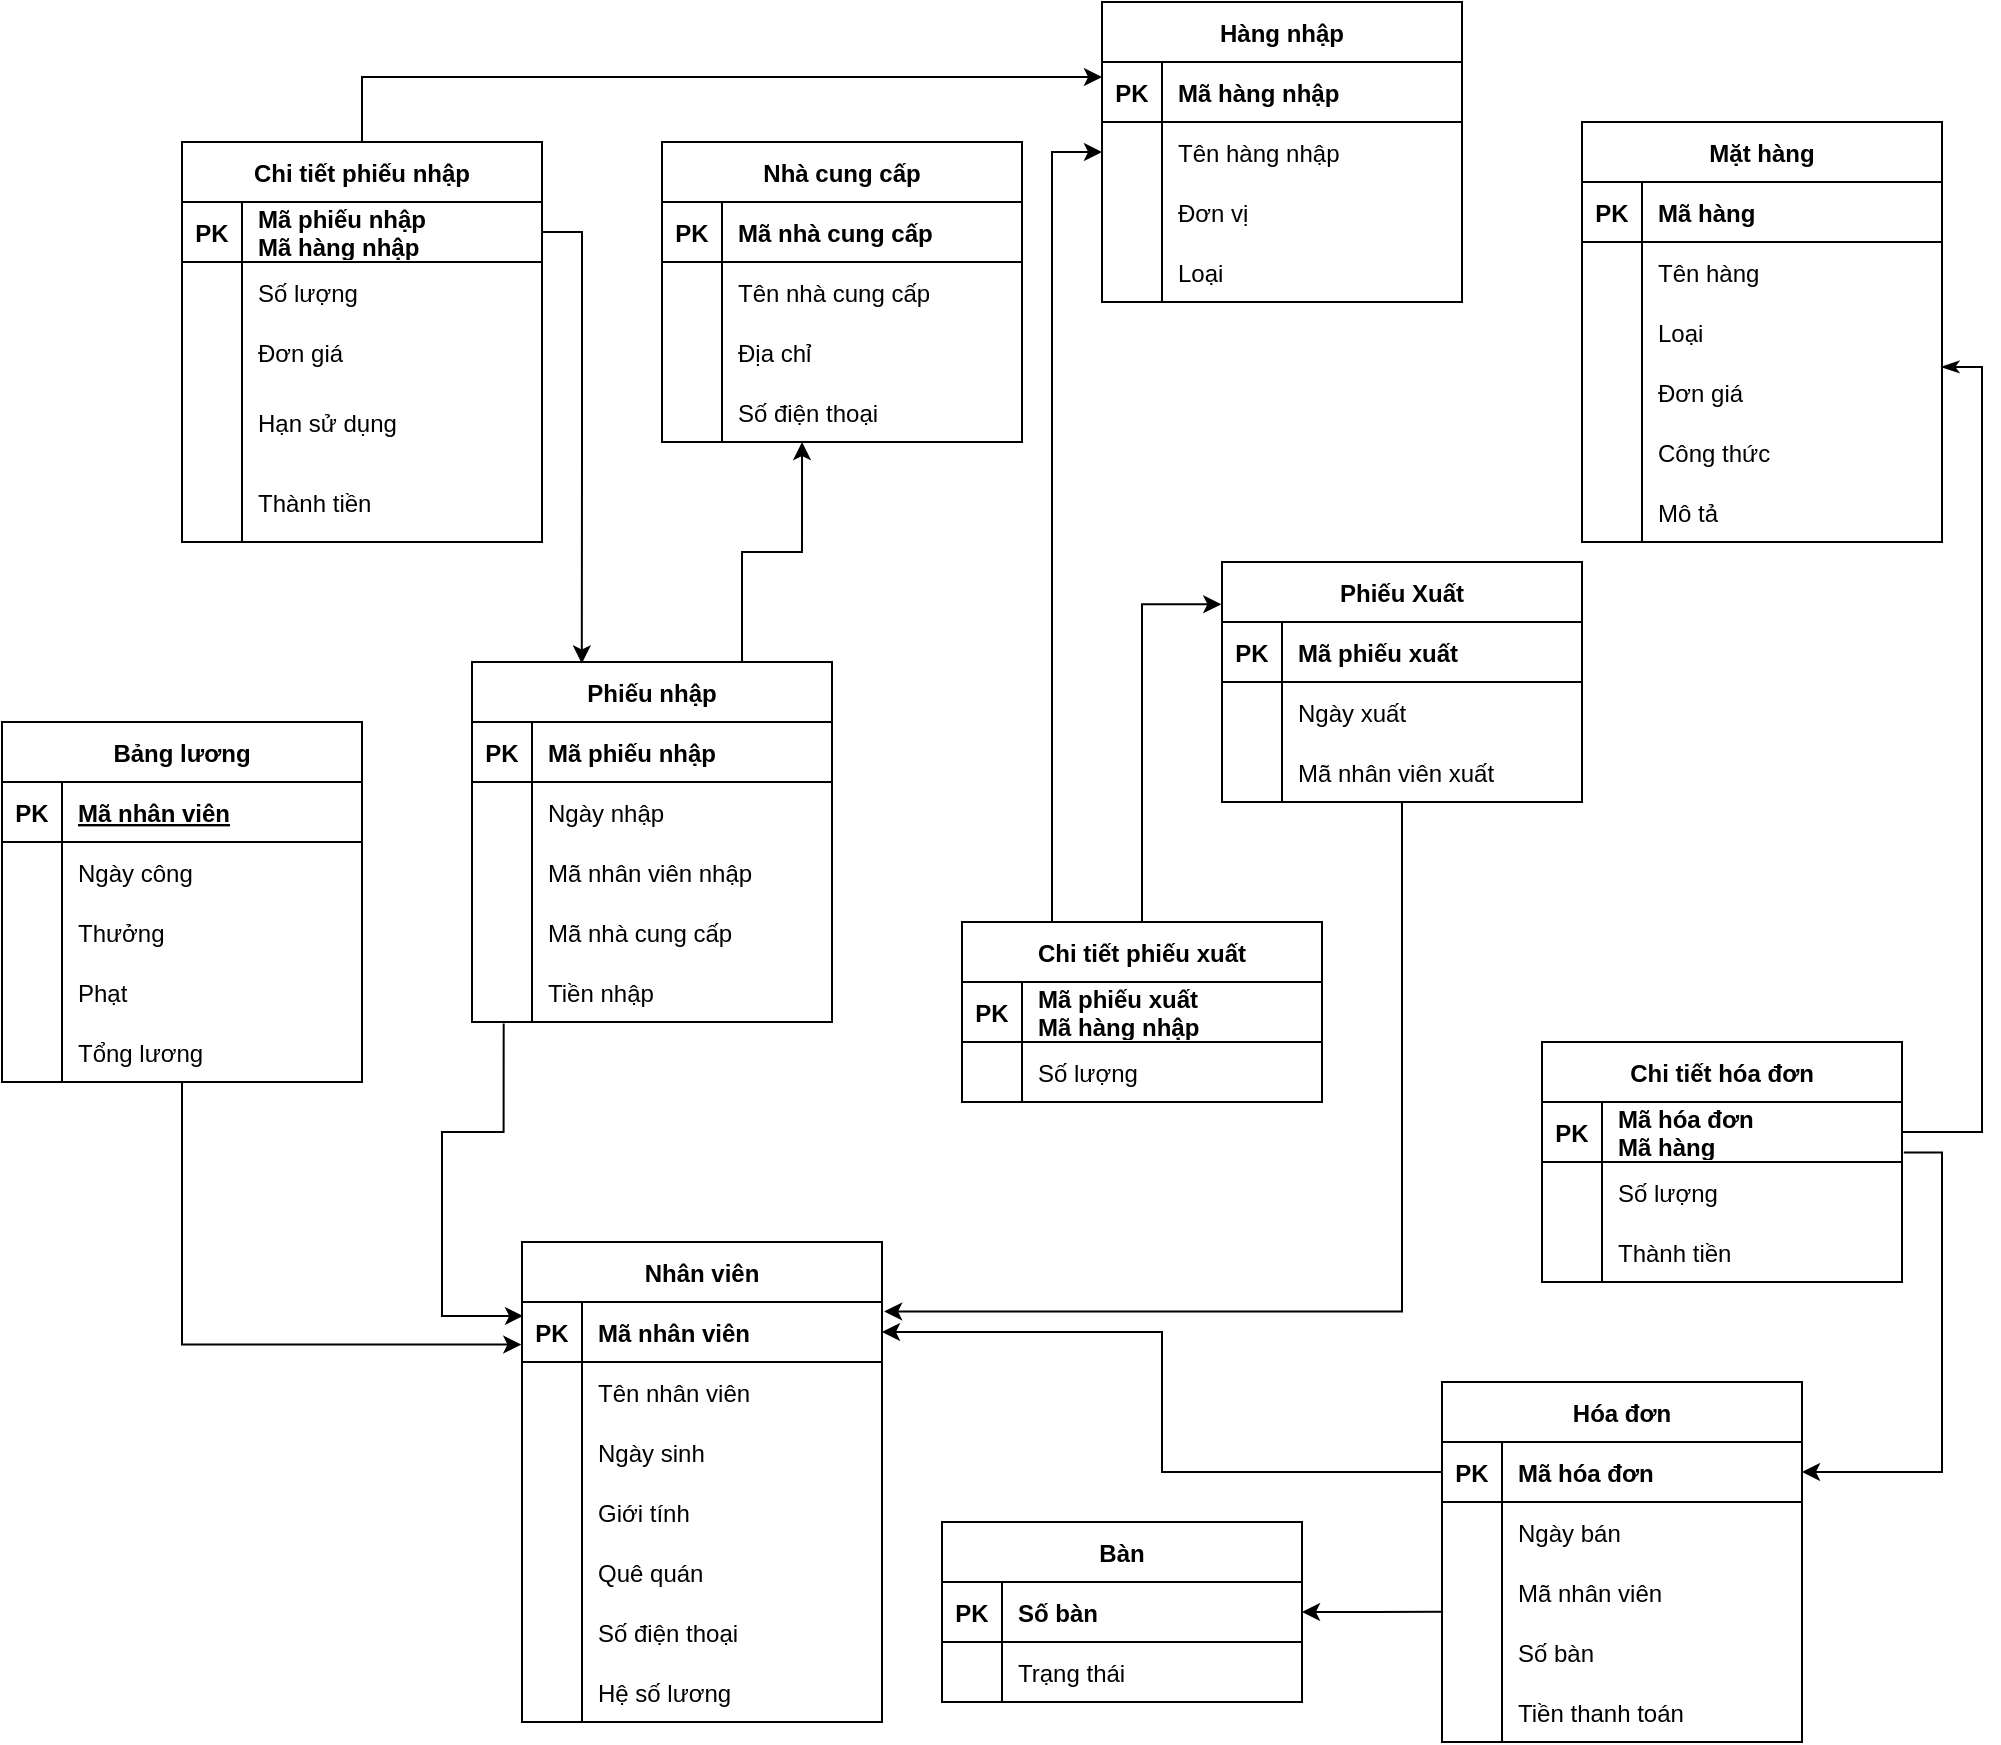 <mxfile version="20.6.2" type="github">
  <diagram id="2eCvFch9NKhG2YCWz9ZX" name="Page-1">
    <mxGraphModel dx="997" dy="619" grid="1" gridSize="10" guides="1" tooltips="1" connect="1" arrows="1" fold="1" page="1" pageScale="1" pageWidth="850" pageHeight="1100" math="0" shadow="0">
      <root>
        <mxCell id="0" />
        <mxCell id="1" parent="0" />
        <mxCell id="T3GFxaCLeOo955-uqfpc-1" style="edgeStyle=orthogonalEdgeStyle;rounded=0;orthogonalLoop=1;jettySize=auto;html=1;exitX=0.5;exitY=0;exitDx=0;exitDy=0;entryX=0;entryY=0.25;entryDx=0;entryDy=0;startArrow=none;startFill=0;endArrow=classic;endFill=1;" parent="1" source="T3GFxaCLeOo955-uqfpc-2" target="T3GFxaCLeOo955-uqfpc-31" edge="1">
          <mxGeometry relative="1" as="geometry" />
        </mxCell>
        <mxCell id="T3GFxaCLeOo955-uqfpc-2" value="Chi tiết phiếu nhập" style="shape=table;startSize=30;container=1;collapsible=1;childLayout=tableLayout;fixedRows=1;rowLines=0;fontStyle=1;align=center;resizeLast=1;" parent="1" vertex="1">
          <mxGeometry x="190" y="240" width="180" height="200" as="geometry">
            <mxRectangle x="190" y="240" width="150" height="30" as="alternateBounds" />
          </mxGeometry>
        </mxCell>
        <mxCell id="T3GFxaCLeOo955-uqfpc-3" value="" style="shape=tableRow;horizontal=0;startSize=0;swimlaneHead=0;swimlaneBody=0;fillColor=none;collapsible=0;dropTarget=0;points=[[0,0.5],[1,0.5]];portConstraint=eastwest;top=0;left=0;right=0;bottom=1;" parent="T3GFxaCLeOo955-uqfpc-2" vertex="1">
          <mxGeometry y="30" width="180" height="30" as="geometry" />
        </mxCell>
        <mxCell id="T3GFxaCLeOo955-uqfpc-4" value="PK" style="shape=partialRectangle;connectable=0;fillColor=none;top=0;left=0;bottom=0;right=0;fontStyle=1;overflow=hidden;" parent="T3GFxaCLeOo955-uqfpc-3" vertex="1">
          <mxGeometry width="30" height="30" as="geometry">
            <mxRectangle width="30" height="30" as="alternateBounds" />
          </mxGeometry>
        </mxCell>
        <mxCell id="T3GFxaCLeOo955-uqfpc-5" value="Mã phiếu nhập&#xa;Mã hàng nhập" style="shape=partialRectangle;connectable=0;fillColor=none;top=0;left=0;bottom=0;right=0;align=left;spacingLeft=6;fontStyle=1;overflow=hidden;" parent="T3GFxaCLeOo955-uqfpc-3" vertex="1">
          <mxGeometry x="30" width="150" height="30" as="geometry">
            <mxRectangle width="150" height="30" as="alternateBounds" />
          </mxGeometry>
        </mxCell>
        <mxCell id="T3GFxaCLeOo955-uqfpc-6" value="" style="shape=tableRow;horizontal=0;startSize=0;swimlaneHead=0;swimlaneBody=0;fillColor=none;collapsible=0;dropTarget=0;points=[[0,0.5],[1,0.5]];portConstraint=eastwest;top=0;left=0;right=0;bottom=0;" parent="T3GFxaCLeOo955-uqfpc-2" vertex="1">
          <mxGeometry y="60" width="180" height="30" as="geometry" />
        </mxCell>
        <mxCell id="T3GFxaCLeOo955-uqfpc-7" value="" style="shape=partialRectangle;connectable=0;fillColor=none;top=0;left=0;bottom=0;right=0;editable=1;overflow=hidden;" parent="T3GFxaCLeOo955-uqfpc-6" vertex="1">
          <mxGeometry width="30" height="30" as="geometry">
            <mxRectangle width="30" height="30" as="alternateBounds" />
          </mxGeometry>
        </mxCell>
        <mxCell id="T3GFxaCLeOo955-uqfpc-8" value="Số lượng" style="shape=partialRectangle;connectable=0;fillColor=none;top=0;left=0;bottom=0;right=0;align=left;spacingLeft=6;overflow=hidden;" parent="T3GFxaCLeOo955-uqfpc-6" vertex="1">
          <mxGeometry x="30" width="150" height="30" as="geometry">
            <mxRectangle width="150" height="30" as="alternateBounds" />
          </mxGeometry>
        </mxCell>
        <mxCell id="T3GFxaCLeOo955-uqfpc-9" value="" style="shape=tableRow;horizontal=0;startSize=0;swimlaneHead=0;swimlaneBody=0;fillColor=none;collapsible=0;dropTarget=0;points=[[0,0.5],[1,0.5]];portConstraint=eastwest;top=0;left=0;right=0;bottom=0;" parent="T3GFxaCLeOo955-uqfpc-2" vertex="1">
          <mxGeometry y="90" width="180" height="30" as="geometry" />
        </mxCell>
        <mxCell id="T3GFxaCLeOo955-uqfpc-10" value="" style="shape=partialRectangle;connectable=0;fillColor=none;top=0;left=0;bottom=0;right=0;editable=1;overflow=hidden;" parent="T3GFxaCLeOo955-uqfpc-9" vertex="1">
          <mxGeometry width="30" height="30" as="geometry">
            <mxRectangle width="30" height="30" as="alternateBounds" />
          </mxGeometry>
        </mxCell>
        <mxCell id="T3GFxaCLeOo955-uqfpc-11" value="Đơn giá" style="shape=partialRectangle;connectable=0;fillColor=none;top=0;left=0;bottom=0;right=0;align=left;spacingLeft=6;overflow=hidden;" parent="T3GFxaCLeOo955-uqfpc-9" vertex="1">
          <mxGeometry x="30" width="150" height="30" as="geometry">
            <mxRectangle width="150" height="30" as="alternateBounds" />
          </mxGeometry>
        </mxCell>
        <mxCell id="T3GFxaCLeOo955-uqfpc-12" value="" style="shape=tableRow;horizontal=0;startSize=0;swimlaneHead=0;swimlaneBody=0;fillColor=none;collapsible=0;dropTarget=0;points=[[0,0.5],[1,0.5]];portConstraint=eastwest;top=0;left=0;right=0;bottom=0;" parent="T3GFxaCLeOo955-uqfpc-2" vertex="1">
          <mxGeometry y="120" width="180" height="40" as="geometry" />
        </mxCell>
        <mxCell id="T3GFxaCLeOo955-uqfpc-13" value="" style="shape=partialRectangle;connectable=0;fillColor=none;top=0;left=0;bottom=0;right=0;editable=1;overflow=hidden;" parent="T3GFxaCLeOo955-uqfpc-12" vertex="1">
          <mxGeometry width="30" height="40" as="geometry">
            <mxRectangle width="30" height="40" as="alternateBounds" />
          </mxGeometry>
        </mxCell>
        <mxCell id="T3GFxaCLeOo955-uqfpc-14" value="Hạn sử dụng" style="shape=partialRectangle;connectable=0;fillColor=none;top=0;left=0;bottom=0;right=0;align=left;spacingLeft=6;overflow=hidden;" parent="T3GFxaCLeOo955-uqfpc-12" vertex="1">
          <mxGeometry x="30" width="150" height="40" as="geometry">
            <mxRectangle width="150" height="40" as="alternateBounds" />
          </mxGeometry>
        </mxCell>
        <mxCell id="T3GFxaCLeOo955-uqfpc-15" style="shape=tableRow;horizontal=0;startSize=0;swimlaneHead=0;swimlaneBody=0;fillColor=none;collapsible=0;dropTarget=0;points=[[0,0.5],[1,0.5]];portConstraint=eastwest;top=0;left=0;right=0;bottom=0;" parent="T3GFxaCLeOo955-uqfpc-2" vertex="1">
          <mxGeometry y="160" width="180" height="40" as="geometry" />
        </mxCell>
        <mxCell id="T3GFxaCLeOo955-uqfpc-16" style="shape=partialRectangle;connectable=0;fillColor=none;top=0;left=0;bottom=0;right=0;editable=1;overflow=hidden;" parent="T3GFxaCLeOo955-uqfpc-15" vertex="1">
          <mxGeometry width="30" height="40" as="geometry">
            <mxRectangle width="30" height="40" as="alternateBounds" />
          </mxGeometry>
        </mxCell>
        <mxCell id="T3GFxaCLeOo955-uqfpc-17" value="Thành tiền" style="shape=partialRectangle;connectable=0;fillColor=none;top=0;left=0;bottom=0;right=0;align=left;spacingLeft=6;overflow=hidden;" parent="T3GFxaCLeOo955-uqfpc-15" vertex="1">
          <mxGeometry x="30" width="150" height="40" as="geometry">
            <mxRectangle width="150" height="40" as="alternateBounds" />
          </mxGeometry>
        </mxCell>
        <mxCell id="T3GFxaCLeOo955-uqfpc-18" value="Nhà cung cấp" style="shape=table;startSize=30;container=1;collapsible=1;childLayout=tableLayout;fixedRows=1;rowLines=0;fontStyle=1;align=center;resizeLast=1;" parent="1" vertex="1">
          <mxGeometry x="430" y="240" width="180" height="150" as="geometry" />
        </mxCell>
        <mxCell id="T3GFxaCLeOo955-uqfpc-19" value="" style="shape=tableRow;horizontal=0;startSize=0;swimlaneHead=0;swimlaneBody=0;fillColor=none;collapsible=0;dropTarget=0;points=[[0,0.5],[1,0.5]];portConstraint=eastwest;top=0;left=0;right=0;bottom=1;" parent="T3GFxaCLeOo955-uqfpc-18" vertex="1">
          <mxGeometry y="30" width="180" height="30" as="geometry" />
        </mxCell>
        <mxCell id="T3GFxaCLeOo955-uqfpc-20" value="PK" style="shape=partialRectangle;connectable=0;fillColor=none;top=0;left=0;bottom=0;right=0;fontStyle=1;overflow=hidden;" parent="T3GFxaCLeOo955-uqfpc-19" vertex="1">
          <mxGeometry width="30" height="30" as="geometry">
            <mxRectangle width="30" height="30" as="alternateBounds" />
          </mxGeometry>
        </mxCell>
        <mxCell id="T3GFxaCLeOo955-uqfpc-21" value="Mã nhà cung cấp" style="shape=partialRectangle;connectable=0;fillColor=none;top=0;left=0;bottom=0;right=0;align=left;spacingLeft=6;fontStyle=1;overflow=hidden;" parent="T3GFxaCLeOo955-uqfpc-19" vertex="1">
          <mxGeometry x="30" width="150" height="30" as="geometry">
            <mxRectangle width="150" height="30" as="alternateBounds" />
          </mxGeometry>
        </mxCell>
        <mxCell id="T3GFxaCLeOo955-uqfpc-22" value="" style="shape=tableRow;horizontal=0;startSize=0;swimlaneHead=0;swimlaneBody=0;fillColor=none;collapsible=0;dropTarget=0;points=[[0,0.5],[1,0.5]];portConstraint=eastwest;top=0;left=0;right=0;bottom=0;" parent="T3GFxaCLeOo955-uqfpc-18" vertex="1">
          <mxGeometry y="60" width="180" height="30" as="geometry" />
        </mxCell>
        <mxCell id="T3GFxaCLeOo955-uqfpc-23" value="" style="shape=partialRectangle;connectable=0;fillColor=none;top=0;left=0;bottom=0;right=0;editable=1;overflow=hidden;" parent="T3GFxaCLeOo955-uqfpc-22" vertex="1">
          <mxGeometry width="30" height="30" as="geometry">
            <mxRectangle width="30" height="30" as="alternateBounds" />
          </mxGeometry>
        </mxCell>
        <mxCell id="T3GFxaCLeOo955-uqfpc-24" value="Tên nhà cung cấp" style="shape=partialRectangle;connectable=0;fillColor=none;top=0;left=0;bottom=0;right=0;align=left;spacingLeft=6;overflow=hidden;" parent="T3GFxaCLeOo955-uqfpc-22" vertex="1">
          <mxGeometry x="30" width="150" height="30" as="geometry">
            <mxRectangle width="150" height="30" as="alternateBounds" />
          </mxGeometry>
        </mxCell>
        <mxCell id="T3GFxaCLeOo955-uqfpc-25" value="" style="shape=tableRow;horizontal=0;startSize=0;swimlaneHead=0;swimlaneBody=0;fillColor=none;collapsible=0;dropTarget=0;points=[[0,0.5],[1,0.5]];portConstraint=eastwest;top=0;left=0;right=0;bottom=0;" parent="T3GFxaCLeOo955-uqfpc-18" vertex="1">
          <mxGeometry y="90" width="180" height="30" as="geometry" />
        </mxCell>
        <mxCell id="T3GFxaCLeOo955-uqfpc-26" value="" style="shape=partialRectangle;connectable=0;fillColor=none;top=0;left=0;bottom=0;right=0;editable=1;overflow=hidden;" parent="T3GFxaCLeOo955-uqfpc-25" vertex="1">
          <mxGeometry width="30" height="30" as="geometry">
            <mxRectangle width="30" height="30" as="alternateBounds" />
          </mxGeometry>
        </mxCell>
        <mxCell id="T3GFxaCLeOo955-uqfpc-27" value="Địa chỉ" style="shape=partialRectangle;connectable=0;fillColor=none;top=0;left=0;bottom=0;right=0;align=left;spacingLeft=6;overflow=hidden;" parent="T3GFxaCLeOo955-uqfpc-25" vertex="1">
          <mxGeometry x="30" width="150" height="30" as="geometry">
            <mxRectangle width="150" height="30" as="alternateBounds" />
          </mxGeometry>
        </mxCell>
        <mxCell id="T3GFxaCLeOo955-uqfpc-28" value="" style="shape=tableRow;horizontal=0;startSize=0;swimlaneHead=0;swimlaneBody=0;fillColor=none;collapsible=0;dropTarget=0;points=[[0,0.5],[1,0.5]];portConstraint=eastwest;top=0;left=0;right=0;bottom=0;" parent="T3GFxaCLeOo955-uqfpc-18" vertex="1">
          <mxGeometry y="120" width="180" height="30" as="geometry" />
        </mxCell>
        <mxCell id="T3GFxaCLeOo955-uqfpc-29" value="" style="shape=partialRectangle;connectable=0;fillColor=none;top=0;left=0;bottom=0;right=0;editable=1;overflow=hidden;" parent="T3GFxaCLeOo955-uqfpc-28" vertex="1">
          <mxGeometry width="30" height="30" as="geometry">
            <mxRectangle width="30" height="30" as="alternateBounds" />
          </mxGeometry>
        </mxCell>
        <mxCell id="T3GFxaCLeOo955-uqfpc-30" value="Số điện thoại" style="shape=partialRectangle;connectable=0;fillColor=none;top=0;left=0;bottom=0;right=0;align=left;spacingLeft=6;overflow=hidden;" parent="T3GFxaCLeOo955-uqfpc-28" vertex="1">
          <mxGeometry x="30" width="150" height="30" as="geometry">
            <mxRectangle width="150" height="30" as="alternateBounds" />
          </mxGeometry>
        </mxCell>
        <mxCell id="T3GFxaCLeOo955-uqfpc-31" value="Hàng nhập" style="shape=table;startSize=30;container=1;collapsible=1;childLayout=tableLayout;fixedRows=1;rowLines=0;fontStyle=1;align=center;resizeLast=1;" parent="1" vertex="1">
          <mxGeometry x="650" y="170" width="180" height="150" as="geometry" />
        </mxCell>
        <mxCell id="T3GFxaCLeOo955-uqfpc-32" value="" style="shape=tableRow;horizontal=0;startSize=0;swimlaneHead=0;swimlaneBody=0;fillColor=none;collapsible=0;dropTarget=0;points=[[0,0.5],[1,0.5]];portConstraint=eastwest;top=0;left=0;right=0;bottom=1;" parent="T3GFxaCLeOo955-uqfpc-31" vertex="1">
          <mxGeometry y="30" width="180" height="30" as="geometry" />
        </mxCell>
        <mxCell id="T3GFxaCLeOo955-uqfpc-33" value="PK" style="shape=partialRectangle;connectable=0;fillColor=none;top=0;left=0;bottom=0;right=0;fontStyle=1;overflow=hidden;" parent="T3GFxaCLeOo955-uqfpc-32" vertex="1">
          <mxGeometry width="30" height="30" as="geometry">
            <mxRectangle width="30" height="30" as="alternateBounds" />
          </mxGeometry>
        </mxCell>
        <mxCell id="T3GFxaCLeOo955-uqfpc-34" value="Mã hàng nhập" style="shape=partialRectangle;connectable=0;fillColor=none;top=0;left=0;bottom=0;right=0;align=left;spacingLeft=6;fontStyle=1;overflow=hidden;" parent="T3GFxaCLeOo955-uqfpc-32" vertex="1">
          <mxGeometry x="30" width="150" height="30" as="geometry">
            <mxRectangle width="150" height="30" as="alternateBounds" />
          </mxGeometry>
        </mxCell>
        <mxCell id="T3GFxaCLeOo955-uqfpc-35" value="" style="shape=tableRow;horizontal=0;startSize=0;swimlaneHead=0;swimlaneBody=0;fillColor=none;collapsible=0;dropTarget=0;points=[[0,0.5],[1,0.5]];portConstraint=eastwest;top=0;left=0;right=0;bottom=0;" parent="T3GFxaCLeOo955-uqfpc-31" vertex="1">
          <mxGeometry y="60" width="180" height="30" as="geometry" />
        </mxCell>
        <mxCell id="T3GFxaCLeOo955-uqfpc-36" value="" style="shape=partialRectangle;connectable=0;fillColor=none;top=0;left=0;bottom=0;right=0;editable=1;overflow=hidden;" parent="T3GFxaCLeOo955-uqfpc-35" vertex="1">
          <mxGeometry width="30" height="30" as="geometry">
            <mxRectangle width="30" height="30" as="alternateBounds" />
          </mxGeometry>
        </mxCell>
        <mxCell id="T3GFxaCLeOo955-uqfpc-37" value="Tên hàng nhập" style="shape=partialRectangle;connectable=0;fillColor=none;top=0;left=0;bottom=0;right=0;align=left;spacingLeft=6;overflow=hidden;" parent="T3GFxaCLeOo955-uqfpc-35" vertex="1">
          <mxGeometry x="30" width="150" height="30" as="geometry">
            <mxRectangle width="150" height="30" as="alternateBounds" />
          </mxGeometry>
        </mxCell>
        <mxCell id="T3GFxaCLeOo955-uqfpc-38" value="" style="shape=tableRow;horizontal=0;startSize=0;swimlaneHead=0;swimlaneBody=0;fillColor=none;collapsible=0;dropTarget=0;points=[[0,0.5],[1,0.5]];portConstraint=eastwest;top=0;left=0;right=0;bottom=0;" parent="T3GFxaCLeOo955-uqfpc-31" vertex="1">
          <mxGeometry y="90" width="180" height="30" as="geometry" />
        </mxCell>
        <mxCell id="T3GFxaCLeOo955-uqfpc-39" value="" style="shape=partialRectangle;connectable=0;fillColor=none;top=0;left=0;bottom=0;right=0;editable=1;overflow=hidden;" parent="T3GFxaCLeOo955-uqfpc-38" vertex="1">
          <mxGeometry width="30" height="30" as="geometry">
            <mxRectangle width="30" height="30" as="alternateBounds" />
          </mxGeometry>
        </mxCell>
        <mxCell id="T3GFxaCLeOo955-uqfpc-40" value="Đơn vị" style="shape=partialRectangle;connectable=0;fillColor=none;top=0;left=0;bottom=0;right=0;align=left;spacingLeft=6;overflow=hidden;" parent="T3GFxaCLeOo955-uqfpc-38" vertex="1">
          <mxGeometry x="30" width="150" height="30" as="geometry">
            <mxRectangle width="150" height="30" as="alternateBounds" />
          </mxGeometry>
        </mxCell>
        <mxCell id="T3GFxaCLeOo955-uqfpc-41" value="" style="shape=tableRow;horizontal=0;startSize=0;swimlaneHead=0;swimlaneBody=0;fillColor=none;collapsible=0;dropTarget=0;points=[[0,0.5],[1,0.5]];portConstraint=eastwest;top=0;left=0;right=0;bottom=0;" parent="T3GFxaCLeOo955-uqfpc-31" vertex="1">
          <mxGeometry y="120" width="180" height="30" as="geometry" />
        </mxCell>
        <mxCell id="T3GFxaCLeOo955-uqfpc-42" value="" style="shape=partialRectangle;connectable=0;fillColor=none;top=0;left=0;bottom=0;right=0;editable=1;overflow=hidden;" parent="T3GFxaCLeOo955-uqfpc-41" vertex="1">
          <mxGeometry width="30" height="30" as="geometry">
            <mxRectangle width="30" height="30" as="alternateBounds" />
          </mxGeometry>
        </mxCell>
        <mxCell id="T3GFxaCLeOo955-uqfpc-43" value="Loại" style="shape=partialRectangle;connectable=0;fillColor=none;top=0;left=0;bottom=0;right=0;align=left;spacingLeft=6;overflow=hidden;" parent="T3GFxaCLeOo955-uqfpc-41" vertex="1">
          <mxGeometry x="30" width="150" height="30" as="geometry">
            <mxRectangle width="150" height="30" as="alternateBounds" />
          </mxGeometry>
        </mxCell>
        <mxCell id="T3GFxaCLeOo955-uqfpc-44" style="edgeStyle=orthogonalEdgeStyle;rounded=0;orthogonalLoop=1;jettySize=auto;html=1;entryX=-0.002;entryY=0.71;entryDx=0;entryDy=0;entryPerimeter=0;startArrow=none;startFill=0;endArrow=classic;endFill=1;" parent="1" source="T3GFxaCLeOo955-uqfpc-45" target="T3GFxaCLeOo955-uqfpc-119" edge="1">
          <mxGeometry relative="1" as="geometry" />
        </mxCell>
        <mxCell id="T3GFxaCLeOo955-uqfpc-45" value="Bảng lương" style="shape=table;startSize=30;container=1;collapsible=1;childLayout=tableLayout;fixedRows=1;rowLines=0;fontStyle=1;align=center;resizeLast=1;" parent="1" vertex="1">
          <mxGeometry x="100" y="530" width="180" height="180" as="geometry" />
        </mxCell>
        <mxCell id="T3GFxaCLeOo955-uqfpc-46" value="" style="shape=tableRow;horizontal=0;startSize=0;swimlaneHead=0;swimlaneBody=0;fillColor=none;collapsible=0;dropTarget=0;points=[[0,0.5],[1,0.5]];portConstraint=eastwest;top=0;left=0;right=0;bottom=1;" parent="T3GFxaCLeOo955-uqfpc-45" vertex="1">
          <mxGeometry y="30" width="180" height="30" as="geometry" />
        </mxCell>
        <mxCell id="T3GFxaCLeOo955-uqfpc-47" value="PK" style="shape=partialRectangle;connectable=0;fillColor=none;top=0;left=0;bottom=0;right=0;fontStyle=1;overflow=hidden;" parent="T3GFxaCLeOo955-uqfpc-46" vertex="1">
          <mxGeometry width="30" height="30" as="geometry">
            <mxRectangle width="30" height="30" as="alternateBounds" />
          </mxGeometry>
        </mxCell>
        <mxCell id="T3GFxaCLeOo955-uqfpc-48" value="Mã nhân viên" style="shape=partialRectangle;connectable=0;fillColor=none;top=0;left=0;bottom=0;right=0;align=left;spacingLeft=6;fontStyle=5;overflow=hidden;" parent="T3GFxaCLeOo955-uqfpc-46" vertex="1">
          <mxGeometry x="30" width="150" height="30" as="geometry">
            <mxRectangle width="150" height="30" as="alternateBounds" />
          </mxGeometry>
        </mxCell>
        <mxCell id="T3GFxaCLeOo955-uqfpc-49" value="" style="shape=tableRow;horizontal=0;startSize=0;swimlaneHead=0;swimlaneBody=0;fillColor=none;collapsible=0;dropTarget=0;points=[[0,0.5],[1,0.5]];portConstraint=eastwest;top=0;left=0;right=0;bottom=0;" parent="T3GFxaCLeOo955-uqfpc-45" vertex="1">
          <mxGeometry y="60" width="180" height="30" as="geometry" />
        </mxCell>
        <mxCell id="T3GFxaCLeOo955-uqfpc-50" value="" style="shape=partialRectangle;connectable=0;fillColor=none;top=0;left=0;bottom=0;right=0;editable=1;overflow=hidden;" parent="T3GFxaCLeOo955-uqfpc-49" vertex="1">
          <mxGeometry width="30" height="30" as="geometry">
            <mxRectangle width="30" height="30" as="alternateBounds" />
          </mxGeometry>
        </mxCell>
        <mxCell id="T3GFxaCLeOo955-uqfpc-51" value="Ngày công" style="shape=partialRectangle;connectable=0;fillColor=none;top=0;left=0;bottom=0;right=0;align=left;spacingLeft=6;overflow=hidden;" parent="T3GFxaCLeOo955-uqfpc-49" vertex="1">
          <mxGeometry x="30" width="150" height="30" as="geometry">
            <mxRectangle width="150" height="30" as="alternateBounds" />
          </mxGeometry>
        </mxCell>
        <mxCell id="T3GFxaCLeOo955-uqfpc-52" value="" style="shape=tableRow;horizontal=0;startSize=0;swimlaneHead=0;swimlaneBody=0;fillColor=none;collapsible=0;dropTarget=0;points=[[0,0.5],[1,0.5]];portConstraint=eastwest;top=0;left=0;right=0;bottom=0;" parent="T3GFxaCLeOo955-uqfpc-45" vertex="1">
          <mxGeometry y="90" width="180" height="30" as="geometry" />
        </mxCell>
        <mxCell id="T3GFxaCLeOo955-uqfpc-53" value="" style="shape=partialRectangle;connectable=0;fillColor=none;top=0;left=0;bottom=0;right=0;editable=1;overflow=hidden;" parent="T3GFxaCLeOo955-uqfpc-52" vertex="1">
          <mxGeometry width="30" height="30" as="geometry">
            <mxRectangle width="30" height="30" as="alternateBounds" />
          </mxGeometry>
        </mxCell>
        <mxCell id="T3GFxaCLeOo955-uqfpc-54" value="Thưởng" style="shape=partialRectangle;connectable=0;fillColor=none;top=0;left=0;bottom=0;right=0;align=left;spacingLeft=6;overflow=hidden;" parent="T3GFxaCLeOo955-uqfpc-52" vertex="1">
          <mxGeometry x="30" width="150" height="30" as="geometry">
            <mxRectangle width="150" height="30" as="alternateBounds" />
          </mxGeometry>
        </mxCell>
        <mxCell id="T3GFxaCLeOo955-uqfpc-55" value="" style="shape=tableRow;horizontal=0;startSize=0;swimlaneHead=0;swimlaneBody=0;fillColor=none;collapsible=0;dropTarget=0;points=[[0,0.5],[1,0.5]];portConstraint=eastwest;top=0;left=0;right=0;bottom=0;" parent="T3GFxaCLeOo955-uqfpc-45" vertex="1">
          <mxGeometry y="120" width="180" height="30" as="geometry" />
        </mxCell>
        <mxCell id="T3GFxaCLeOo955-uqfpc-56" value="" style="shape=partialRectangle;connectable=0;fillColor=none;top=0;left=0;bottom=0;right=0;editable=1;overflow=hidden;" parent="T3GFxaCLeOo955-uqfpc-55" vertex="1">
          <mxGeometry width="30" height="30" as="geometry">
            <mxRectangle width="30" height="30" as="alternateBounds" />
          </mxGeometry>
        </mxCell>
        <mxCell id="T3GFxaCLeOo955-uqfpc-57" value="Phạt" style="shape=partialRectangle;connectable=0;fillColor=none;top=0;left=0;bottom=0;right=0;align=left;spacingLeft=6;overflow=hidden;" parent="T3GFxaCLeOo955-uqfpc-55" vertex="1">
          <mxGeometry x="30" width="150" height="30" as="geometry">
            <mxRectangle width="150" height="30" as="alternateBounds" />
          </mxGeometry>
        </mxCell>
        <mxCell id="T3GFxaCLeOo955-uqfpc-58" style="shape=tableRow;horizontal=0;startSize=0;swimlaneHead=0;swimlaneBody=0;fillColor=none;collapsible=0;dropTarget=0;points=[[0,0.5],[1,0.5]];portConstraint=eastwest;top=0;left=0;right=0;bottom=0;" parent="T3GFxaCLeOo955-uqfpc-45" vertex="1">
          <mxGeometry y="150" width="180" height="30" as="geometry" />
        </mxCell>
        <mxCell id="T3GFxaCLeOo955-uqfpc-59" style="shape=partialRectangle;connectable=0;fillColor=none;top=0;left=0;bottom=0;right=0;editable=1;overflow=hidden;" parent="T3GFxaCLeOo955-uqfpc-58" vertex="1">
          <mxGeometry width="30" height="30" as="geometry">
            <mxRectangle width="30" height="30" as="alternateBounds" />
          </mxGeometry>
        </mxCell>
        <mxCell id="T3GFxaCLeOo955-uqfpc-60" value="Tổng lương" style="shape=partialRectangle;connectable=0;fillColor=none;top=0;left=0;bottom=0;right=0;align=left;spacingLeft=6;overflow=hidden;" parent="T3GFxaCLeOo955-uqfpc-58" vertex="1">
          <mxGeometry x="30" width="150" height="30" as="geometry">
            <mxRectangle width="150" height="30" as="alternateBounds" />
          </mxGeometry>
        </mxCell>
        <mxCell id="T3GFxaCLeOo955-uqfpc-62" style="edgeStyle=orthogonalEdgeStyle;rounded=0;orthogonalLoop=1;jettySize=auto;html=1;exitX=0.75;exitY=0;exitDx=0;exitDy=0;entryX=0.389;entryY=1;entryDx=0;entryDy=0;entryPerimeter=0;startArrow=none;startFill=0;endArrow=classic;endFill=1;" parent="1" source="T3GFxaCLeOo955-uqfpc-63" target="T3GFxaCLeOo955-uqfpc-28" edge="1">
          <mxGeometry relative="1" as="geometry" />
        </mxCell>
        <mxCell id="T3GFxaCLeOo955-uqfpc-63" value="Phiếu nhập" style="shape=table;startSize=30;container=1;collapsible=1;childLayout=tableLayout;fixedRows=1;rowLines=0;fontStyle=1;align=center;resizeLast=1;" parent="1" vertex="1">
          <mxGeometry x="335" y="500" width="180" height="180" as="geometry" />
        </mxCell>
        <mxCell id="T3GFxaCLeOo955-uqfpc-64" value="" style="shape=tableRow;horizontal=0;startSize=0;swimlaneHead=0;swimlaneBody=0;fillColor=none;collapsible=0;dropTarget=0;points=[[0,0.5],[1,0.5]];portConstraint=eastwest;top=0;left=0;right=0;bottom=1;" parent="T3GFxaCLeOo955-uqfpc-63" vertex="1">
          <mxGeometry y="30" width="180" height="30" as="geometry" />
        </mxCell>
        <mxCell id="T3GFxaCLeOo955-uqfpc-65" value="PK" style="shape=partialRectangle;connectable=0;fillColor=none;top=0;left=0;bottom=0;right=0;fontStyle=1;overflow=hidden;" parent="T3GFxaCLeOo955-uqfpc-64" vertex="1">
          <mxGeometry width="30" height="30" as="geometry">
            <mxRectangle width="30" height="30" as="alternateBounds" />
          </mxGeometry>
        </mxCell>
        <mxCell id="T3GFxaCLeOo955-uqfpc-66" value="Mã phiếu nhập" style="shape=partialRectangle;connectable=0;fillColor=none;top=0;left=0;bottom=0;right=0;align=left;spacingLeft=6;fontStyle=1;overflow=hidden;" parent="T3GFxaCLeOo955-uqfpc-64" vertex="1">
          <mxGeometry x="30" width="150" height="30" as="geometry">
            <mxRectangle width="150" height="30" as="alternateBounds" />
          </mxGeometry>
        </mxCell>
        <mxCell id="T3GFxaCLeOo955-uqfpc-67" value="" style="shape=tableRow;horizontal=0;startSize=0;swimlaneHead=0;swimlaneBody=0;fillColor=none;collapsible=0;dropTarget=0;points=[[0,0.5],[1,0.5]];portConstraint=eastwest;top=0;left=0;right=0;bottom=0;" parent="T3GFxaCLeOo955-uqfpc-63" vertex="1">
          <mxGeometry y="60" width="180" height="30" as="geometry" />
        </mxCell>
        <mxCell id="T3GFxaCLeOo955-uqfpc-68" value="" style="shape=partialRectangle;connectable=0;fillColor=none;top=0;left=0;bottom=0;right=0;editable=1;overflow=hidden;" parent="T3GFxaCLeOo955-uqfpc-67" vertex="1">
          <mxGeometry width="30" height="30" as="geometry">
            <mxRectangle width="30" height="30" as="alternateBounds" />
          </mxGeometry>
        </mxCell>
        <mxCell id="T3GFxaCLeOo955-uqfpc-69" value="Ngày nhập" style="shape=partialRectangle;connectable=0;fillColor=none;top=0;left=0;bottom=0;right=0;align=left;spacingLeft=6;overflow=hidden;" parent="T3GFxaCLeOo955-uqfpc-67" vertex="1">
          <mxGeometry x="30" width="150" height="30" as="geometry">
            <mxRectangle width="150" height="30" as="alternateBounds" />
          </mxGeometry>
        </mxCell>
        <mxCell id="T3GFxaCLeOo955-uqfpc-70" value="" style="shape=tableRow;horizontal=0;startSize=0;swimlaneHead=0;swimlaneBody=0;fillColor=none;collapsible=0;dropTarget=0;points=[[0,0.5],[1,0.5]];portConstraint=eastwest;top=0;left=0;right=0;bottom=0;" parent="T3GFxaCLeOo955-uqfpc-63" vertex="1">
          <mxGeometry y="90" width="180" height="30" as="geometry" />
        </mxCell>
        <mxCell id="T3GFxaCLeOo955-uqfpc-71" value="" style="shape=partialRectangle;connectable=0;fillColor=none;top=0;left=0;bottom=0;right=0;editable=1;overflow=hidden;" parent="T3GFxaCLeOo955-uqfpc-70" vertex="1">
          <mxGeometry width="30" height="30" as="geometry">
            <mxRectangle width="30" height="30" as="alternateBounds" />
          </mxGeometry>
        </mxCell>
        <mxCell id="T3GFxaCLeOo955-uqfpc-72" value="Mã nhân viên nhập" style="shape=partialRectangle;connectable=0;fillColor=none;top=0;left=0;bottom=0;right=0;align=left;spacingLeft=6;overflow=hidden;" parent="T3GFxaCLeOo955-uqfpc-70" vertex="1">
          <mxGeometry x="30" width="150" height="30" as="geometry">
            <mxRectangle width="150" height="30" as="alternateBounds" />
          </mxGeometry>
        </mxCell>
        <mxCell id="T3GFxaCLeOo955-uqfpc-73" value="" style="shape=tableRow;horizontal=0;startSize=0;swimlaneHead=0;swimlaneBody=0;fillColor=none;collapsible=0;dropTarget=0;points=[[0,0.5],[1,0.5]];portConstraint=eastwest;top=0;left=0;right=0;bottom=0;" parent="T3GFxaCLeOo955-uqfpc-63" vertex="1">
          <mxGeometry y="120" width="180" height="30" as="geometry" />
        </mxCell>
        <mxCell id="T3GFxaCLeOo955-uqfpc-74" value="" style="shape=partialRectangle;connectable=0;fillColor=none;top=0;left=0;bottom=0;right=0;editable=1;overflow=hidden;" parent="T3GFxaCLeOo955-uqfpc-73" vertex="1">
          <mxGeometry width="30" height="30" as="geometry">
            <mxRectangle width="30" height="30" as="alternateBounds" />
          </mxGeometry>
        </mxCell>
        <mxCell id="T3GFxaCLeOo955-uqfpc-75" value="Mã nhà cung cấp" style="shape=partialRectangle;connectable=0;fillColor=none;top=0;left=0;bottom=0;right=0;align=left;spacingLeft=6;overflow=hidden;" parent="T3GFxaCLeOo955-uqfpc-73" vertex="1">
          <mxGeometry x="30" width="150" height="30" as="geometry">
            <mxRectangle width="150" height="30" as="alternateBounds" />
          </mxGeometry>
        </mxCell>
        <mxCell id="T3GFxaCLeOo955-uqfpc-76" style="shape=tableRow;horizontal=0;startSize=0;swimlaneHead=0;swimlaneBody=0;fillColor=none;collapsible=0;dropTarget=0;points=[[0,0.5],[1,0.5]];portConstraint=eastwest;top=0;left=0;right=0;bottom=0;" parent="T3GFxaCLeOo955-uqfpc-63" vertex="1">
          <mxGeometry y="150" width="180" height="30" as="geometry" />
        </mxCell>
        <mxCell id="T3GFxaCLeOo955-uqfpc-77" style="shape=partialRectangle;connectable=0;fillColor=none;top=0;left=0;bottom=0;right=0;editable=1;overflow=hidden;" parent="T3GFxaCLeOo955-uqfpc-76" vertex="1">
          <mxGeometry width="30" height="30" as="geometry">
            <mxRectangle width="30" height="30" as="alternateBounds" />
          </mxGeometry>
        </mxCell>
        <mxCell id="T3GFxaCLeOo955-uqfpc-78" value="Tiền nhập" style="shape=partialRectangle;connectable=0;fillColor=none;top=0;left=0;bottom=0;right=0;align=left;spacingLeft=6;overflow=hidden;" parent="T3GFxaCLeOo955-uqfpc-76" vertex="1">
          <mxGeometry x="30" width="150" height="30" as="geometry">
            <mxRectangle width="150" height="30" as="alternateBounds" />
          </mxGeometry>
        </mxCell>
        <mxCell id="T3GFxaCLeOo955-uqfpc-79" style="edgeStyle=orthogonalEdgeStyle;rounded=0;orthogonalLoop=1;jettySize=auto;html=1;entryX=1.006;entryY=0.157;entryDx=0;entryDy=0;startArrow=none;startFill=0;endArrow=classic;endFill=1;entryPerimeter=0;" parent="1" source="T3GFxaCLeOo955-uqfpc-80" target="T3GFxaCLeOo955-uqfpc-119" edge="1">
          <mxGeometry relative="1" as="geometry" />
        </mxCell>
        <mxCell id="T3GFxaCLeOo955-uqfpc-80" value="Phiếu Xuất" style="shape=table;startSize=30;container=1;collapsible=1;childLayout=tableLayout;fixedRows=1;rowLines=0;fontStyle=1;align=center;resizeLast=1;" parent="1" vertex="1">
          <mxGeometry x="710" y="450" width="180" height="120" as="geometry" />
        </mxCell>
        <mxCell id="T3GFxaCLeOo955-uqfpc-81" value="" style="shape=tableRow;horizontal=0;startSize=0;swimlaneHead=0;swimlaneBody=0;fillColor=none;collapsible=0;dropTarget=0;points=[[0,0.5],[1,0.5]];portConstraint=eastwest;top=0;left=0;right=0;bottom=1;" parent="T3GFxaCLeOo955-uqfpc-80" vertex="1">
          <mxGeometry y="30" width="180" height="30" as="geometry" />
        </mxCell>
        <mxCell id="T3GFxaCLeOo955-uqfpc-82" value="PK" style="shape=partialRectangle;connectable=0;fillColor=none;top=0;left=0;bottom=0;right=0;fontStyle=1;overflow=hidden;" parent="T3GFxaCLeOo955-uqfpc-81" vertex="1">
          <mxGeometry width="30" height="30" as="geometry">
            <mxRectangle width="30" height="30" as="alternateBounds" />
          </mxGeometry>
        </mxCell>
        <mxCell id="T3GFxaCLeOo955-uqfpc-83" value="Mã phiếu xuất" style="shape=partialRectangle;connectable=0;fillColor=none;top=0;left=0;bottom=0;right=0;align=left;spacingLeft=6;fontStyle=1;overflow=hidden;" parent="T3GFxaCLeOo955-uqfpc-81" vertex="1">
          <mxGeometry x="30" width="150" height="30" as="geometry">
            <mxRectangle width="150" height="30" as="alternateBounds" />
          </mxGeometry>
        </mxCell>
        <mxCell id="T3GFxaCLeOo955-uqfpc-84" value="" style="shape=tableRow;horizontal=0;startSize=0;swimlaneHead=0;swimlaneBody=0;fillColor=none;collapsible=0;dropTarget=0;points=[[0,0.5],[1,0.5]];portConstraint=eastwest;top=0;left=0;right=0;bottom=0;" parent="T3GFxaCLeOo955-uqfpc-80" vertex="1">
          <mxGeometry y="60" width="180" height="30" as="geometry" />
        </mxCell>
        <mxCell id="T3GFxaCLeOo955-uqfpc-85" value="" style="shape=partialRectangle;connectable=0;fillColor=none;top=0;left=0;bottom=0;right=0;editable=1;overflow=hidden;" parent="T3GFxaCLeOo955-uqfpc-84" vertex="1">
          <mxGeometry width="30" height="30" as="geometry">
            <mxRectangle width="30" height="30" as="alternateBounds" />
          </mxGeometry>
        </mxCell>
        <mxCell id="T3GFxaCLeOo955-uqfpc-86" value="Ngày xuất" style="shape=partialRectangle;connectable=0;fillColor=none;top=0;left=0;bottom=0;right=0;align=left;spacingLeft=6;overflow=hidden;" parent="T3GFxaCLeOo955-uqfpc-84" vertex="1">
          <mxGeometry x="30" width="150" height="30" as="geometry">
            <mxRectangle width="150" height="30" as="alternateBounds" />
          </mxGeometry>
        </mxCell>
        <mxCell id="T3GFxaCLeOo955-uqfpc-87" value="" style="shape=tableRow;horizontal=0;startSize=0;swimlaneHead=0;swimlaneBody=0;fillColor=none;collapsible=0;dropTarget=0;points=[[0,0.5],[1,0.5]];portConstraint=eastwest;top=0;left=0;right=0;bottom=0;" parent="T3GFxaCLeOo955-uqfpc-80" vertex="1">
          <mxGeometry y="90" width="180" height="30" as="geometry" />
        </mxCell>
        <mxCell id="T3GFxaCLeOo955-uqfpc-88" value="" style="shape=partialRectangle;connectable=0;fillColor=none;top=0;left=0;bottom=0;right=0;editable=1;overflow=hidden;" parent="T3GFxaCLeOo955-uqfpc-87" vertex="1">
          <mxGeometry width="30" height="30" as="geometry">
            <mxRectangle width="30" height="30" as="alternateBounds" />
          </mxGeometry>
        </mxCell>
        <mxCell id="T3GFxaCLeOo955-uqfpc-89" value="Mã nhân viên xuất" style="shape=partialRectangle;connectable=0;fillColor=none;top=0;left=0;bottom=0;right=0;align=left;spacingLeft=6;overflow=hidden;" parent="T3GFxaCLeOo955-uqfpc-87" vertex="1">
          <mxGeometry x="30" width="150" height="30" as="geometry">
            <mxRectangle width="150" height="30" as="alternateBounds" />
          </mxGeometry>
        </mxCell>
        <mxCell id="T3GFxaCLeOo955-uqfpc-90" style="edgeStyle=orthogonalEdgeStyle;rounded=0;orthogonalLoop=1;jettySize=auto;html=1;exitX=0.5;exitY=0;exitDx=0;exitDy=0;entryX=-0.002;entryY=0.176;entryDx=0;entryDy=0;entryPerimeter=0;startArrow=none;startFill=0;endArrow=classic;endFill=1;" parent="1" source="T3GFxaCLeOo955-uqfpc-92" target="T3GFxaCLeOo955-uqfpc-80" edge="1">
          <mxGeometry relative="1" as="geometry" />
        </mxCell>
        <mxCell id="T3GFxaCLeOo955-uqfpc-91" style="edgeStyle=orthogonalEdgeStyle;rounded=0;orthogonalLoop=1;jettySize=auto;html=1;exitX=0.25;exitY=0;exitDx=0;exitDy=0;entryX=0;entryY=0.5;entryDx=0;entryDy=0;startArrow=none;startFill=0;endArrow=classic;endFill=1;" parent="1" source="T3GFxaCLeOo955-uqfpc-92" target="T3GFxaCLeOo955-uqfpc-35" edge="1">
          <mxGeometry relative="1" as="geometry" />
        </mxCell>
        <mxCell id="T3GFxaCLeOo955-uqfpc-92" value="Chi tiết phiếu xuất" style="shape=table;startSize=30;container=1;collapsible=1;childLayout=tableLayout;fixedRows=1;rowLines=0;fontStyle=1;align=center;resizeLast=1;" parent="1" vertex="1">
          <mxGeometry x="580" y="630" width="180" height="90" as="geometry" />
        </mxCell>
        <mxCell id="T3GFxaCLeOo955-uqfpc-93" value="" style="shape=tableRow;horizontal=0;startSize=0;swimlaneHead=0;swimlaneBody=0;fillColor=none;collapsible=0;dropTarget=0;points=[[0,0.5],[1,0.5]];portConstraint=eastwest;top=0;left=0;right=0;bottom=1;" parent="T3GFxaCLeOo955-uqfpc-92" vertex="1">
          <mxGeometry y="30" width="180" height="30" as="geometry" />
        </mxCell>
        <mxCell id="T3GFxaCLeOo955-uqfpc-94" value="PK" style="shape=partialRectangle;connectable=0;fillColor=none;top=0;left=0;bottom=0;right=0;fontStyle=1;overflow=hidden;" parent="T3GFxaCLeOo955-uqfpc-93" vertex="1">
          <mxGeometry width="30" height="30" as="geometry">
            <mxRectangle width="30" height="30" as="alternateBounds" />
          </mxGeometry>
        </mxCell>
        <mxCell id="T3GFxaCLeOo955-uqfpc-95" value="Mã phiếu xuất&#xa;Mã hàng nhập" style="shape=partialRectangle;connectable=0;fillColor=none;top=0;left=0;bottom=0;right=0;align=left;spacingLeft=6;fontStyle=1;overflow=hidden;" parent="T3GFxaCLeOo955-uqfpc-93" vertex="1">
          <mxGeometry x="30" width="150" height="30" as="geometry">
            <mxRectangle width="150" height="30" as="alternateBounds" />
          </mxGeometry>
        </mxCell>
        <mxCell id="T3GFxaCLeOo955-uqfpc-96" value="" style="shape=tableRow;horizontal=0;startSize=0;swimlaneHead=0;swimlaneBody=0;fillColor=none;collapsible=0;dropTarget=0;points=[[0,0.5],[1,0.5]];portConstraint=eastwest;top=0;left=0;right=0;bottom=0;" parent="T3GFxaCLeOo955-uqfpc-92" vertex="1">
          <mxGeometry y="60" width="180" height="30" as="geometry" />
        </mxCell>
        <mxCell id="T3GFxaCLeOo955-uqfpc-97" value="" style="shape=partialRectangle;connectable=0;fillColor=none;top=0;left=0;bottom=0;right=0;editable=1;overflow=hidden;" parent="T3GFxaCLeOo955-uqfpc-96" vertex="1">
          <mxGeometry width="30" height="30" as="geometry">
            <mxRectangle width="30" height="30" as="alternateBounds" />
          </mxGeometry>
        </mxCell>
        <mxCell id="T3GFxaCLeOo955-uqfpc-98" value="Số lượng" style="shape=partialRectangle;connectable=0;fillColor=none;top=0;left=0;bottom=0;right=0;align=left;spacingLeft=6;overflow=hidden;" parent="T3GFxaCLeOo955-uqfpc-96" vertex="1">
          <mxGeometry x="30" width="150" height="30" as="geometry">
            <mxRectangle width="150" height="30" as="alternateBounds" />
          </mxGeometry>
        </mxCell>
        <mxCell id="T3GFxaCLeOo955-uqfpc-99" value="Mặt hàng" style="shape=table;startSize=30;container=1;collapsible=1;childLayout=tableLayout;fixedRows=1;rowLines=0;fontStyle=1;align=center;resizeLast=1;" parent="1" vertex="1">
          <mxGeometry x="890" y="230" width="180" height="210" as="geometry" />
        </mxCell>
        <mxCell id="T3GFxaCLeOo955-uqfpc-100" value="" style="shape=tableRow;horizontal=0;startSize=0;swimlaneHead=0;swimlaneBody=0;fillColor=none;collapsible=0;dropTarget=0;points=[[0,0.5],[1,0.5]];portConstraint=eastwest;top=0;left=0;right=0;bottom=1;" parent="T3GFxaCLeOo955-uqfpc-99" vertex="1">
          <mxGeometry y="30" width="180" height="30" as="geometry" />
        </mxCell>
        <mxCell id="T3GFxaCLeOo955-uqfpc-101" value="PK" style="shape=partialRectangle;connectable=0;fillColor=none;top=0;left=0;bottom=0;right=0;fontStyle=1;overflow=hidden;" parent="T3GFxaCLeOo955-uqfpc-100" vertex="1">
          <mxGeometry width="30" height="30" as="geometry">
            <mxRectangle width="30" height="30" as="alternateBounds" />
          </mxGeometry>
        </mxCell>
        <mxCell id="T3GFxaCLeOo955-uqfpc-102" value="Mã hàng" style="shape=partialRectangle;connectable=0;fillColor=none;top=0;left=0;bottom=0;right=0;align=left;spacingLeft=6;fontStyle=1;overflow=hidden;" parent="T3GFxaCLeOo955-uqfpc-100" vertex="1">
          <mxGeometry x="30" width="150" height="30" as="geometry">
            <mxRectangle width="150" height="30" as="alternateBounds" />
          </mxGeometry>
        </mxCell>
        <mxCell id="T3GFxaCLeOo955-uqfpc-103" value="" style="shape=tableRow;horizontal=0;startSize=0;swimlaneHead=0;swimlaneBody=0;fillColor=none;collapsible=0;dropTarget=0;points=[[0,0.5],[1,0.5]];portConstraint=eastwest;top=0;left=0;right=0;bottom=0;" parent="T3GFxaCLeOo955-uqfpc-99" vertex="1">
          <mxGeometry y="60" width="180" height="30" as="geometry" />
        </mxCell>
        <mxCell id="T3GFxaCLeOo955-uqfpc-104" value="" style="shape=partialRectangle;connectable=0;fillColor=none;top=0;left=0;bottom=0;right=0;editable=1;overflow=hidden;" parent="T3GFxaCLeOo955-uqfpc-103" vertex="1">
          <mxGeometry width="30" height="30" as="geometry">
            <mxRectangle width="30" height="30" as="alternateBounds" />
          </mxGeometry>
        </mxCell>
        <mxCell id="T3GFxaCLeOo955-uqfpc-105" value="Tên hàng" style="shape=partialRectangle;connectable=0;fillColor=none;top=0;left=0;bottom=0;right=0;align=left;spacingLeft=6;overflow=hidden;" parent="T3GFxaCLeOo955-uqfpc-103" vertex="1">
          <mxGeometry x="30" width="150" height="30" as="geometry">
            <mxRectangle width="150" height="30" as="alternateBounds" />
          </mxGeometry>
        </mxCell>
        <mxCell id="T3GFxaCLeOo955-uqfpc-106" value="" style="shape=tableRow;horizontal=0;startSize=0;swimlaneHead=0;swimlaneBody=0;fillColor=none;collapsible=0;dropTarget=0;points=[[0,0.5],[1,0.5]];portConstraint=eastwest;top=0;left=0;right=0;bottom=0;" parent="T3GFxaCLeOo955-uqfpc-99" vertex="1">
          <mxGeometry y="90" width="180" height="30" as="geometry" />
        </mxCell>
        <mxCell id="T3GFxaCLeOo955-uqfpc-107" value="" style="shape=partialRectangle;connectable=0;fillColor=none;top=0;left=0;bottom=0;right=0;editable=1;overflow=hidden;" parent="T3GFxaCLeOo955-uqfpc-106" vertex="1">
          <mxGeometry width="30" height="30" as="geometry">
            <mxRectangle width="30" height="30" as="alternateBounds" />
          </mxGeometry>
        </mxCell>
        <mxCell id="T3GFxaCLeOo955-uqfpc-108" value="Loại" style="shape=partialRectangle;connectable=0;fillColor=none;top=0;left=0;bottom=0;right=0;align=left;spacingLeft=6;overflow=hidden;" parent="T3GFxaCLeOo955-uqfpc-106" vertex="1">
          <mxGeometry x="30" width="150" height="30" as="geometry">
            <mxRectangle width="150" height="30" as="alternateBounds" />
          </mxGeometry>
        </mxCell>
        <mxCell id="T3GFxaCLeOo955-uqfpc-109" value="" style="shape=tableRow;horizontal=0;startSize=0;swimlaneHead=0;swimlaneBody=0;fillColor=none;collapsible=0;dropTarget=0;points=[[0,0.5],[1,0.5]];portConstraint=eastwest;top=0;left=0;right=0;bottom=0;" parent="T3GFxaCLeOo955-uqfpc-99" vertex="1">
          <mxGeometry y="120" width="180" height="30" as="geometry" />
        </mxCell>
        <mxCell id="T3GFxaCLeOo955-uqfpc-110" value="" style="shape=partialRectangle;connectable=0;fillColor=none;top=0;left=0;bottom=0;right=0;editable=1;overflow=hidden;" parent="T3GFxaCLeOo955-uqfpc-109" vertex="1">
          <mxGeometry width="30" height="30" as="geometry">
            <mxRectangle width="30" height="30" as="alternateBounds" />
          </mxGeometry>
        </mxCell>
        <mxCell id="T3GFxaCLeOo955-uqfpc-111" value="Đơn giá" style="shape=partialRectangle;connectable=0;fillColor=none;top=0;left=0;bottom=0;right=0;align=left;spacingLeft=6;overflow=hidden;" parent="T3GFxaCLeOo955-uqfpc-109" vertex="1">
          <mxGeometry x="30" width="150" height="30" as="geometry">
            <mxRectangle width="150" height="30" as="alternateBounds" />
          </mxGeometry>
        </mxCell>
        <mxCell id="T3GFxaCLeOo955-uqfpc-112" style="shape=tableRow;horizontal=0;startSize=0;swimlaneHead=0;swimlaneBody=0;fillColor=none;collapsible=0;dropTarget=0;points=[[0,0.5],[1,0.5]];portConstraint=eastwest;top=0;left=0;right=0;bottom=0;" parent="T3GFxaCLeOo955-uqfpc-99" vertex="1">
          <mxGeometry y="150" width="180" height="30" as="geometry" />
        </mxCell>
        <mxCell id="T3GFxaCLeOo955-uqfpc-113" style="shape=partialRectangle;connectable=0;fillColor=none;top=0;left=0;bottom=0;right=0;editable=1;overflow=hidden;" parent="T3GFxaCLeOo955-uqfpc-112" vertex="1">
          <mxGeometry width="30" height="30" as="geometry">
            <mxRectangle width="30" height="30" as="alternateBounds" />
          </mxGeometry>
        </mxCell>
        <mxCell id="T3GFxaCLeOo955-uqfpc-114" value="Công thức" style="shape=partialRectangle;connectable=0;fillColor=none;top=0;left=0;bottom=0;right=0;align=left;spacingLeft=6;overflow=hidden;" parent="T3GFxaCLeOo955-uqfpc-112" vertex="1">
          <mxGeometry x="30" width="150" height="30" as="geometry">
            <mxRectangle width="150" height="30" as="alternateBounds" />
          </mxGeometry>
        </mxCell>
        <mxCell id="T3GFxaCLeOo955-uqfpc-115" style="shape=tableRow;horizontal=0;startSize=0;swimlaneHead=0;swimlaneBody=0;fillColor=none;collapsible=0;dropTarget=0;points=[[0,0.5],[1,0.5]];portConstraint=eastwest;top=0;left=0;right=0;bottom=0;" parent="T3GFxaCLeOo955-uqfpc-99" vertex="1">
          <mxGeometry y="180" width="180" height="30" as="geometry" />
        </mxCell>
        <mxCell id="T3GFxaCLeOo955-uqfpc-116" style="shape=partialRectangle;connectable=0;fillColor=none;top=0;left=0;bottom=0;right=0;editable=1;overflow=hidden;" parent="T3GFxaCLeOo955-uqfpc-115" vertex="1">
          <mxGeometry width="30" height="30" as="geometry">
            <mxRectangle width="30" height="30" as="alternateBounds" />
          </mxGeometry>
        </mxCell>
        <mxCell id="T3GFxaCLeOo955-uqfpc-117" value="Mô tả" style="shape=partialRectangle;connectable=0;fillColor=none;top=0;left=0;bottom=0;right=0;align=left;spacingLeft=6;overflow=hidden;" parent="T3GFxaCLeOo955-uqfpc-115" vertex="1">
          <mxGeometry x="30" width="150" height="30" as="geometry">
            <mxRectangle width="150" height="30" as="alternateBounds" />
          </mxGeometry>
        </mxCell>
        <mxCell id="T3GFxaCLeOo955-uqfpc-118" value="Nhân viên" style="shape=table;startSize=30;container=1;collapsible=1;childLayout=tableLayout;fixedRows=1;rowLines=0;fontStyle=1;align=center;resizeLast=1;" parent="1" vertex="1">
          <mxGeometry x="360" y="790" width="180" height="240" as="geometry" />
        </mxCell>
        <mxCell id="T3GFxaCLeOo955-uqfpc-119" value="" style="shape=tableRow;horizontal=0;startSize=0;swimlaneHead=0;swimlaneBody=0;fillColor=none;collapsible=0;dropTarget=0;points=[[0,0.5],[1,0.5]];portConstraint=eastwest;top=0;left=0;right=0;bottom=1;" parent="T3GFxaCLeOo955-uqfpc-118" vertex="1">
          <mxGeometry y="30" width="180" height="30" as="geometry" />
        </mxCell>
        <mxCell id="T3GFxaCLeOo955-uqfpc-120" value="PK" style="shape=partialRectangle;connectable=0;fillColor=none;top=0;left=0;bottom=0;right=0;fontStyle=1;overflow=hidden;" parent="T3GFxaCLeOo955-uqfpc-119" vertex="1">
          <mxGeometry width="30" height="30" as="geometry">
            <mxRectangle width="30" height="30" as="alternateBounds" />
          </mxGeometry>
        </mxCell>
        <mxCell id="T3GFxaCLeOo955-uqfpc-121" value="Mã nhân viên" style="shape=partialRectangle;connectable=0;fillColor=none;top=0;left=0;bottom=0;right=0;align=left;spacingLeft=6;fontStyle=1;overflow=hidden;" parent="T3GFxaCLeOo955-uqfpc-119" vertex="1">
          <mxGeometry x="30" width="150" height="30" as="geometry">
            <mxRectangle width="150" height="30" as="alternateBounds" />
          </mxGeometry>
        </mxCell>
        <mxCell id="T3GFxaCLeOo955-uqfpc-122" value="" style="shape=tableRow;horizontal=0;startSize=0;swimlaneHead=0;swimlaneBody=0;fillColor=none;collapsible=0;dropTarget=0;points=[[0,0.5],[1,0.5]];portConstraint=eastwest;top=0;left=0;right=0;bottom=0;" parent="T3GFxaCLeOo955-uqfpc-118" vertex="1">
          <mxGeometry y="60" width="180" height="30" as="geometry" />
        </mxCell>
        <mxCell id="T3GFxaCLeOo955-uqfpc-123" value="" style="shape=partialRectangle;connectable=0;fillColor=none;top=0;left=0;bottom=0;right=0;editable=1;overflow=hidden;" parent="T3GFxaCLeOo955-uqfpc-122" vertex="1">
          <mxGeometry width="30" height="30" as="geometry">
            <mxRectangle width="30" height="30" as="alternateBounds" />
          </mxGeometry>
        </mxCell>
        <mxCell id="T3GFxaCLeOo955-uqfpc-124" value="Tên nhân viên" style="shape=partialRectangle;connectable=0;fillColor=none;top=0;left=0;bottom=0;right=0;align=left;spacingLeft=6;overflow=hidden;" parent="T3GFxaCLeOo955-uqfpc-122" vertex="1">
          <mxGeometry x="30" width="150" height="30" as="geometry">
            <mxRectangle width="150" height="30" as="alternateBounds" />
          </mxGeometry>
        </mxCell>
        <mxCell id="T3GFxaCLeOo955-uqfpc-125" value="" style="shape=tableRow;horizontal=0;startSize=0;swimlaneHead=0;swimlaneBody=0;fillColor=none;collapsible=0;dropTarget=0;points=[[0,0.5],[1,0.5]];portConstraint=eastwest;top=0;left=0;right=0;bottom=0;" parent="T3GFxaCLeOo955-uqfpc-118" vertex="1">
          <mxGeometry y="90" width="180" height="30" as="geometry" />
        </mxCell>
        <mxCell id="T3GFxaCLeOo955-uqfpc-126" value="" style="shape=partialRectangle;connectable=0;fillColor=none;top=0;left=0;bottom=0;right=0;editable=1;overflow=hidden;" parent="T3GFxaCLeOo955-uqfpc-125" vertex="1">
          <mxGeometry width="30" height="30" as="geometry">
            <mxRectangle width="30" height="30" as="alternateBounds" />
          </mxGeometry>
        </mxCell>
        <mxCell id="T3GFxaCLeOo955-uqfpc-127" value="Ngày sinh" style="shape=partialRectangle;connectable=0;fillColor=none;top=0;left=0;bottom=0;right=0;align=left;spacingLeft=6;overflow=hidden;" parent="T3GFxaCLeOo955-uqfpc-125" vertex="1">
          <mxGeometry x="30" width="150" height="30" as="geometry">
            <mxRectangle width="150" height="30" as="alternateBounds" />
          </mxGeometry>
        </mxCell>
        <mxCell id="T3GFxaCLeOo955-uqfpc-128" style="shape=tableRow;horizontal=0;startSize=0;swimlaneHead=0;swimlaneBody=0;fillColor=none;collapsible=0;dropTarget=0;points=[[0,0.5],[1,0.5]];portConstraint=eastwest;top=0;left=0;right=0;bottom=0;" parent="T3GFxaCLeOo955-uqfpc-118" vertex="1">
          <mxGeometry y="120" width="180" height="30" as="geometry" />
        </mxCell>
        <mxCell id="T3GFxaCLeOo955-uqfpc-129" style="shape=partialRectangle;connectable=0;fillColor=none;top=0;left=0;bottom=0;right=0;editable=1;overflow=hidden;" parent="T3GFxaCLeOo955-uqfpc-128" vertex="1">
          <mxGeometry width="30" height="30" as="geometry">
            <mxRectangle width="30" height="30" as="alternateBounds" />
          </mxGeometry>
        </mxCell>
        <mxCell id="T3GFxaCLeOo955-uqfpc-130" value="Giới tính" style="shape=partialRectangle;connectable=0;fillColor=none;top=0;left=0;bottom=0;right=0;align=left;spacingLeft=6;overflow=hidden;" parent="T3GFxaCLeOo955-uqfpc-128" vertex="1">
          <mxGeometry x="30" width="150" height="30" as="geometry">
            <mxRectangle width="150" height="30" as="alternateBounds" />
          </mxGeometry>
        </mxCell>
        <mxCell id="T3GFxaCLeOo955-uqfpc-131" value="" style="shape=tableRow;horizontal=0;startSize=0;swimlaneHead=0;swimlaneBody=0;fillColor=none;collapsible=0;dropTarget=0;points=[[0,0.5],[1,0.5]];portConstraint=eastwest;top=0;left=0;right=0;bottom=0;" parent="T3GFxaCLeOo955-uqfpc-118" vertex="1">
          <mxGeometry y="150" width="180" height="30" as="geometry" />
        </mxCell>
        <mxCell id="T3GFxaCLeOo955-uqfpc-132" value="" style="shape=partialRectangle;connectable=0;fillColor=none;top=0;left=0;bottom=0;right=0;editable=1;overflow=hidden;" parent="T3GFxaCLeOo955-uqfpc-131" vertex="1">
          <mxGeometry width="30" height="30" as="geometry">
            <mxRectangle width="30" height="30" as="alternateBounds" />
          </mxGeometry>
        </mxCell>
        <mxCell id="T3GFxaCLeOo955-uqfpc-133" value="Quê quán" style="shape=partialRectangle;connectable=0;fillColor=none;top=0;left=0;bottom=0;right=0;align=left;spacingLeft=6;overflow=hidden;" parent="T3GFxaCLeOo955-uqfpc-131" vertex="1">
          <mxGeometry x="30" width="150" height="30" as="geometry">
            <mxRectangle width="150" height="30" as="alternateBounds" />
          </mxGeometry>
        </mxCell>
        <mxCell id="T3GFxaCLeOo955-uqfpc-134" style="shape=tableRow;horizontal=0;startSize=0;swimlaneHead=0;swimlaneBody=0;fillColor=none;collapsible=0;dropTarget=0;points=[[0,0.5],[1,0.5]];portConstraint=eastwest;top=0;left=0;right=0;bottom=0;" parent="T3GFxaCLeOo955-uqfpc-118" vertex="1">
          <mxGeometry y="180" width="180" height="30" as="geometry" />
        </mxCell>
        <mxCell id="T3GFxaCLeOo955-uqfpc-135" style="shape=partialRectangle;connectable=0;fillColor=none;top=0;left=0;bottom=0;right=0;editable=1;overflow=hidden;" parent="T3GFxaCLeOo955-uqfpc-134" vertex="1">
          <mxGeometry width="30" height="30" as="geometry">
            <mxRectangle width="30" height="30" as="alternateBounds" />
          </mxGeometry>
        </mxCell>
        <mxCell id="T3GFxaCLeOo955-uqfpc-136" value="Số điện thoại" style="shape=partialRectangle;connectable=0;fillColor=none;top=0;left=0;bottom=0;right=0;align=left;spacingLeft=6;overflow=hidden;" parent="T3GFxaCLeOo955-uqfpc-134" vertex="1">
          <mxGeometry x="30" width="150" height="30" as="geometry">
            <mxRectangle width="150" height="30" as="alternateBounds" />
          </mxGeometry>
        </mxCell>
        <mxCell id="T3GFxaCLeOo955-uqfpc-137" style="shape=tableRow;horizontal=0;startSize=0;swimlaneHead=0;swimlaneBody=0;fillColor=none;collapsible=0;dropTarget=0;points=[[0,0.5],[1,0.5]];portConstraint=eastwest;top=0;left=0;right=0;bottom=0;" parent="T3GFxaCLeOo955-uqfpc-118" vertex="1">
          <mxGeometry y="210" width="180" height="30" as="geometry" />
        </mxCell>
        <mxCell id="T3GFxaCLeOo955-uqfpc-138" style="shape=partialRectangle;connectable=0;fillColor=none;top=0;left=0;bottom=0;right=0;editable=1;overflow=hidden;" parent="T3GFxaCLeOo955-uqfpc-137" vertex="1">
          <mxGeometry width="30" height="30" as="geometry">
            <mxRectangle width="30" height="30" as="alternateBounds" />
          </mxGeometry>
        </mxCell>
        <mxCell id="T3GFxaCLeOo955-uqfpc-139" value="Hệ số lương" style="shape=partialRectangle;connectable=0;fillColor=none;top=0;left=0;bottom=0;right=0;align=left;spacingLeft=6;overflow=hidden;" parent="T3GFxaCLeOo955-uqfpc-137" vertex="1">
          <mxGeometry x="30" width="150" height="30" as="geometry">
            <mxRectangle width="150" height="30" as="alternateBounds" />
          </mxGeometry>
        </mxCell>
        <mxCell id="T3GFxaCLeOo955-uqfpc-140" style="edgeStyle=orthogonalEdgeStyle;rounded=0;orthogonalLoop=1;jettySize=auto;html=1;entryX=0.003;entryY=0.828;entryDx=0;entryDy=0;entryPerimeter=0;startArrow=classic;startFill=1;endArrow=none;endFill=0;" parent="1" source="T3GFxaCLeOo955-uqfpc-141" target="T3GFxaCLeOo955-uqfpc-155" edge="1">
          <mxGeometry relative="1" as="geometry" />
        </mxCell>
        <mxCell id="T3GFxaCLeOo955-uqfpc-141" value="Bàn" style="shape=table;startSize=30;container=1;collapsible=1;childLayout=tableLayout;fixedRows=1;rowLines=0;fontStyle=1;align=center;resizeLast=1;" parent="1" vertex="1">
          <mxGeometry x="570" y="930" width="180" height="90" as="geometry" />
        </mxCell>
        <mxCell id="T3GFxaCLeOo955-uqfpc-142" value="" style="shape=tableRow;horizontal=0;startSize=0;swimlaneHead=0;swimlaneBody=0;fillColor=none;collapsible=0;dropTarget=0;points=[[0,0.5],[1,0.5]];portConstraint=eastwest;top=0;left=0;right=0;bottom=1;" parent="T3GFxaCLeOo955-uqfpc-141" vertex="1">
          <mxGeometry y="30" width="180" height="30" as="geometry" />
        </mxCell>
        <mxCell id="T3GFxaCLeOo955-uqfpc-143" value="PK" style="shape=partialRectangle;connectable=0;fillColor=none;top=0;left=0;bottom=0;right=0;fontStyle=1;overflow=hidden;" parent="T3GFxaCLeOo955-uqfpc-142" vertex="1">
          <mxGeometry width="30" height="30" as="geometry">
            <mxRectangle width="30" height="30" as="alternateBounds" />
          </mxGeometry>
        </mxCell>
        <mxCell id="T3GFxaCLeOo955-uqfpc-144" value="Số bàn" style="shape=partialRectangle;connectable=0;fillColor=none;top=0;left=0;bottom=0;right=0;align=left;spacingLeft=6;fontStyle=1;overflow=hidden;" parent="T3GFxaCLeOo955-uqfpc-142" vertex="1">
          <mxGeometry x="30" width="150" height="30" as="geometry">
            <mxRectangle width="150" height="30" as="alternateBounds" />
          </mxGeometry>
        </mxCell>
        <mxCell id="T3GFxaCLeOo955-uqfpc-145" value="" style="shape=tableRow;horizontal=0;startSize=0;swimlaneHead=0;swimlaneBody=0;fillColor=none;collapsible=0;dropTarget=0;points=[[0,0.5],[1,0.5]];portConstraint=eastwest;top=0;left=0;right=0;bottom=0;" parent="T3GFxaCLeOo955-uqfpc-141" vertex="1">
          <mxGeometry y="60" width="180" height="30" as="geometry" />
        </mxCell>
        <mxCell id="T3GFxaCLeOo955-uqfpc-146" value="" style="shape=partialRectangle;connectable=0;fillColor=none;top=0;left=0;bottom=0;right=0;editable=1;overflow=hidden;" parent="T3GFxaCLeOo955-uqfpc-145" vertex="1">
          <mxGeometry width="30" height="30" as="geometry">
            <mxRectangle width="30" height="30" as="alternateBounds" />
          </mxGeometry>
        </mxCell>
        <mxCell id="T3GFxaCLeOo955-uqfpc-147" value="Trạng thái" style="shape=partialRectangle;connectable=0;fillColor=none;top=0;left=0;bottom=0;right=0;align=left;spacingLeft=6;overflow=hidden;" parent="T3GFxaCLeOo955-uqfpc-145" vertex="1">
          <mxGeometry x="30" width="150" height="30" as="geometry">
            <mxRectangle width="150" height="30" as="alternateBounds" />
          </mxGeometry>
        </mxCell>
        <mxCell id="T3GFxaCLeOo955-uqfpc-148" value="Hóa đơn" style="shape=table;startSize=30;container=1;collapsible=1;childLayout=tableLayout;fixedRows=1;rowLines=0;fontStyle=1;align=center;resizeLast=1;" parent="1" vertex="1">
          <mxGeometry x="820" y="860" width="180" height="180" as="geometry" />
        </mxCell>
        <mxCell id="T3GFxaCLeOo955-uqfpc-149" value="" style="shape=tableRow;horizontal=0;startSize=0;swimlaneHead=0;swimlaneBody=0;fillColor=none;collapsible=0;dropTarget=0;points=[[0,0.5],[1,0.5]];portConstraint=eastwest;top=0;left=0;right=0;bottom=1;" parent="T3GFxaCLeOo955-uqfpc-148" vertex="1">
          <mxGeometry y="30" width="180" height="30" as="geometry" />
        </mxCell>
        <mxCell id="T3GFxaCLeOo955-uqfpc-150" value="PK" style="shape=partialRectangle;connectable=0;fillColor=none;top=0;left=0;bottom=0;right=0;fontStyle=1;overflow=hidden;" parent="T3GFxaCLeOo955-uqfpc-149" vertex="1">
          <mxGeometry width="30" height="30" as="geometry">
            <mxRectangle width="30" height="30" as="alternateBounds" />
          </mxGeometry>
        </mxCell>
        <mxCell id="T3GFxaCLeOo955-uqfpc-151" value="Mã hóa đơn" style="shape=partialRectangle;connectable=0;fillColor=none;top=0;left=0;bottom=0;right=0;align=left;spacingLeft=6;fontStyle=1;overflow=hidden;" parent="T3GFxaCLeOo955-uqfpc-149" vertex="1">
          <mxGeometry x="30" width="150" height="30" as="geometry">
            <mxRectangle width="150" height="30" as="alternateBounds" />
          </mxGeometry>
        </mxCell>
        <mxCell id="T3GFxaCLeOo955-uqfpc-152" value="" style="shape=tableRow;horizontal=0;startSize=0;swimlaneHead=0;swimlaneBody=0;fillColor=none;collapsible=0;dropTarget=0;points=[[0,0.5],[1,0.5]];portConstraint=eastwest;top=0;left=0;right=0;bottom=0;" parent="T3GFxaCLeOo955-uqfpc-148" vertex="1">
          <mxGeometry y="60" width="180" height="30" as="geometry" />
        </mxCell>
        <mxCell id="T3GFxaCLeOo955-uqfpc-153" value="" style="shape=partialRectangle;connectable=0;fillColor=none;top=0;left=0;bottom=0;right=0;editable=1;overflow=hidden;" parent="T3GFxaCLeOo955-uqfpc-152" vertex="1">
          <mxGeometry width="30" height="30" as="geometry">
            <mxRectangle width="30" height="30" as="alternateBounds" />
          </mxGeometry>
        </mxCell>
        <mxCell id="T3GFxaCLeOo955-uqfpc-154" value="Ngày bán" style="shape=partialRectangle;connectable=0;fillColor=none;top=0;left=0;bottom=0;right=0;align=left;spacingLeft=6;overflow=hidden;" parent="T3GFxaCLeOo955-uqfpc-152" vertex="1">
          <mxGeometry x="30" width="150" height="30" as="geometry">
            <mxRectangle width="150" height="30" as="alternateBounds" />
          </mxGeometry>
        </mxCell>
        <mxCell id="T3GFxaCLeOo955-uqfpc-155" value="" style="shape=tableRow;horizontal=0;startSize=0;swimlaneHead=0;swimlaneBody=0;fillColor=none;collapsible=0;dropTarget=0;points=[[0,0.5],[1,0.5]];portConstraint=eastwest;top=0;left=0;right=0;bottom=0;" parent="T3GFxaCLeOo955-uqfpc-148" vertex="1">
          <mxGeometry y="90" width="180" height="30" as="geometry" />
        </mxCell>
        <mxCell id="T3GFxaCLeOo955-uqfpc-156" value="" style="shape=partialRectangle;connectable=0;fillColor=none;top=0;left=0;bottom=0;right=0;editable=1;overflow=hidden;" parent="T3GFxaCLeOo955-uqfpc-155" vertex="1">
          <mxGeometry width="30" height="30" as="geometry">
            <mxRectangle width="30" height="30" as="alternateBounds" />
          </mxGeometry>
        </mxCell>
        <mxCell id="T3GFxaCLeOo955-uqfpc-157" value="Mã nhân viên" style="shape=partialRectangle;connectable=0;fillColor=none;top=0;left=0;bottom=0;right=0;align=left;spacingLeft=6;overflow=hidden;" parent="T3GFxaCLeOo955-uqfpc-155" vertex="1">
          <mxGeometry x="30" width="150" height="30" as="geometry">
            <mxRectangle width="150" height="30" as="alternateBounds" />
          </mxGeometry>
        </mxCell>
        <mxCell id="T3GFxaCLeOo955-uqfpc-158" value="" style="shape=tableRow;horizontal=0;startSize=0;swimlaneHead=0;swimlaneBody=0;fillColor=none;collapsible=0;dropTarget=0;points=[[0,0.5],[1,0.5]];portConstraint=eastwest;top=0;left=0;right=0;bottom=0;" parent="T3GFxaCLeOo955-uqfpc-148" vertex="1">
          <mxGeometry y="120" width="180" height="30" as="geometry" />
        </mxCell>
        <mxCell id="T3GFxaCLeOo955-uqfpc-159" value="" style="shape=partialRectangle;connectable=0;fillColor=none;top=0;left=0;bottom=0;right=0;editable=1;overflow=hidden;" parent="T3GFxaCLeOo955-uqfpc-158" vertex="1">
          <mxGeometry width="30" height="30" as="geometry">
            <mxRectangle width="30" height="30" as="alternateBounds" />
          </mxGeometry>
        </mxCell>
        <mxCell id="T3GFxaCLeOo955-uqfpc-160" value="Số bàn" style="shape=partialRectangle;connectable=0;fillColor=none;top=0;left=0;bottom=0;right=0;align=left;spacingLeft=6;overflow=hidden;" parent="T3GFxaCLeOo955-uqfpc-158" vertex="1">
          <mxGeometry x="30" width="150" height="30" as="geometry">
            <mxRectangle width="150" height="30" as="alternateBounds" />
          </mxGeometry>
        </mxCell>
        <mxCell id="T3GFxaCLeOo955-uqfpc-161" style="shape=tableRow;horizontal=0;startSize=0;swimlaneHead=0;swimlaneBody=0;fillColor=none;collapsible=0;dropTarget=0;points=[[0,0.5],[1,0.5]];portConstraint=eastwest;top=0;left=0;right=0;bottom=0;" parent="T3GFxaCLeOo955-uqfpc-148" vertex="1">
          <mxGeometry y="150" width="180" height="30" as="geometry" />
        </mxCell>
        <mxCell id="T3GFxaCLeOo955-uqfpc-162" style="shape=partialRectangle;connectable=0;fillColor=none;top=0;left=0;bottom=0;right=0;editable=1;overflow=hidden;" parent="T3GFxaCLeOo955-uqfpc-161" vertex="1">
          <mxGeometry width="30" height="30" as="geometry">
            <mxRectangle width="30" height="30" as="alternateBounds" />
          </mxGeometry>
        </mxCell>
        <mxCell id="T3GFxaCLeOo955-uqfpc-163" value="Tiền thanh toán" style="shape=partialRectangle;connectable=0;fillColor=none;top=0;left=0;bottom=0;right=0;align=left;spacingLeft=6;overflow=hidden;" parent="T3GFxaCLeOo955-uqfpc-161" vertex="1">
          <mxGeometry x="30" width="150" height="30" as="geometry">
            <mxRectangle width="150" height="30" as="alternateBounds" />
          </mxGeometry>
        </mxCell>
        <mxCell id="T3GFxaCLeOo955-uqfpc-164" value="Chi tiết hóa đơn" style="shape=table;startSize=30;container=1;collapsible=1;childLayout=tableLayout;fixedRows=1;rowLines=0;fontStyle=1;align=center;resizeLast=1;" parent="1" vertex="1">
          <mxGeometry x="870" y="690" width="180" height="120" as="geometry" />
        </mxCell>
        <mxCell id="T3GFxaCLeOo955-uqfpc-165" value="" style="shape=tableRow;horizontal=0;startSize=0;swimlaneHead=0;swimlaneBody=0;fillColor=none;collapsible=0;dropTarget=0;points=[[0,0.5],[1,0.5]];portConstraint=eastwest;top=0;left=0;right=0;bottom=1;" parent="T3GFxaCLeOo955-uqfpc-164" vertex="1">
          <mxGeometry y="30" width="180" height="30" as="geometry" />
        </mxCell>
        <mxCell id="T3GFxaCLeOo955-uqfpc-166" value="PK" style="shape=partialRectangle;connectable=0;fillColor=none;top=0;left=0;bottom=0;right=0;fontStyle=1;overflow=hidden;" parent="T3GFxaCLeOo955-uqfpc-165" vertex="1">
          <mxGeometry width="30" height="30" as="geometry">
            <mxRectangle width="30" height="30" as="alternateBounds" />
          </mxGeometry>
        </mxCell>
        <mxCell id="T3GFxaCLeOo955-uqfpc-167" value="Mã hóa đơn&#xa;Mã hàng" style="shape=partialRectangle;connectable=0;fillColor=none;top=0;left=0;bottom=0;right=0;align=left;spacingLeft=6;fontStyle=1;overflow=hidden;" parent="T3GFxaCLeOo955-uqfpc-165" vertex="1">
          <mxGeometry x="30" width="150" height="30" as="geometry">
            <mxRectangle width="150" height="30" as="alternateBounds" />
          </mxGeometry>
        </mxCell>
        <mxCell id="T3GFxaCLeOo955-uqfpc-168" value="" style="shape=tableRow;horizontal=0;startSize=0;swimlaneHead=0;swimlaneBody=0;fillColor=none;collapsible=0;dropTarget=0;points=[[0,0.5],[1,0.5]];portConstraint=eastwest;top=0;left=0;right=0;bottom=0;" parent="T3GFxaCLeOo955-uqfpc-164" vertex="1">
          <mxGeometry y="60" width="180" height="30" as="geometry" />
        </mxCell>
        <mxCell id="T3GFxaCLeOo955-uqfpc-169" value="" style="shape=partialRectangle;connectable=0;fillColor=none;top=0;left=0;bottom=0;right=0;editable=1;overflow=hidden;" parent="T3GFxaCLeOo955-uqfpc-168" vertex="1">
          <mxGeometry width="30" height="30" as="geometry">
            <mxRectangle width="30" height="30" as="alternateBounds" />
          </mxGeometry>
        </mxCell>
        <mxCell id="T3GFxaCLeOo955-uqfpc-170" value="Số lượng" style="shape=partialRectangle;connectable=0;fillColor=none;top=0;left=0;bottom=0;right=0;align=left;spacingLeft=6;overflow=hidden;" parent="T3GFxaCLeOo955-uqfpc-168" vertex="1">
          <mxGeometry x="30" width="150" height="30" as="geometry">
            <mxRectangle width="150" height="30" as="alternateBounds" />
          </mxGeometry>
        </mxCell>
        <mxCell id="T3GFxaCLeOo955-uqfpc-171" value="" style="shape=tableRow;horizontal=0;startSize=0;swimlaneHead=0;swimlaneBody=0;fillColor=none;collapsible=0;dropTarget=0;points=[[0,0.5],[1,0.5]];portConstraint=eastwest;top=0;left=0;right=0;bottom=0;" parent="T3GFxaCLeOo955-uqfpc-164" vertex="1">
          <mxGeometry y="90" width="180" height="30" as="geometry" />
        </mxCell>
        <mxCell id="T3GFxaCLeOo955-uqfpc-172" value="" style="shape=partialRectangle;connectable=0;fillColor=none;top=0;left=0;bottom=0;right=0;editable=1;overflow=hidden;" parent="T3GFxaCLeOo955-uqfpc-171" vertex="1">
          <mxGeometry width="30" height="30" as="geometry">
            <mxRectangle width="30" height="30" as="alternateBounds" />
          </mxGeometry>
        </mxCell>
        <mxCell id="T3GFxaCLeOo955-uqfpc-173" value="Thành tiền" style="shape=partialRectangle;connectable=0;fillColor=none;top=0;left=0;bottom=0;right=0;align=left;spacingLeft=6;overflow=hidden;" parent="T3GFxaCLeOo955-uqfpc-171" vertex="1">
          <mxGeometry x="30" width="150" height="30" as="geometry">
            <mxRectangle width="150" height="30" as="alternateBounds" />
          </mxGeometry>
        </mxCell>
        <mxCell id="T3GFxaCLeOo955-uqfpc-174" style="edgeStyle=orthogonalEdgeStyle;rounded=0;orthogonalLoop=1;jettySize=auto;html=1;exitX=1;exitY=0.5;exitDx=0;exitDy=0;entryX=0.305;entryY=0.004;entryDx=0;entryDy=0;entryPerimeter=0;startArrow=none;startFill=0;endArrow=classic;endFill=1;" parent="1" source="T3GFxaCLeOo955-uqfpc-3" target="T3GFxaCLeOo955-uqfpc-63" edge="1">
          <mxGeometry relative="1" as="geometry" />
        </mxCell>
        <mxCell id="T3GFxaCLeOo955-uqfpc-175" style="edgeStyle=orthogonalEdgeStyle;rounded=0;orthogonalLoop=1;jettySize=auto;html=1;exitX=0.088;exitY=1.024;exitDx=0;exitDy=0;entryX=0.003;entryY=0.233;entryDx=0;entryDy=0;entryPerimeter=0;startArrow=none;startFill=0;endArrow=classic;endFill=1;exitPerimeter=0;" parent="1" source="T3GFxaCLeOo955-uqfpc-76" target="T3GFxaCLeOo955-uqfpc-119" edge="1">
          <mxGeometry relative="1" as="geometry">
            <Array as="points">
              <mxPoint x="351" y="735" />
              <mxPoint x="320" y="735" />
              <mxPoint x="320" y="827" />
            </Array>
          </mxGeometry>
        </mxCell>
        <mxCell id="T3GFxaCLeOo955-uqfpc-176" style="edgeStyle=orthogonalEdgeStyle;rounded=0;orthogonalLoop=1;jettySize=auto;html=1;exitX=0;exitY=0.5;exitDx=0;exitDy=0;entryX=1;entryY=0.5;entryDx=0;entryDy=0;startArrow=none;startFill=0;endArrow=classic;endFill=1;" parent="1" source="T3GFxaCLeOo955-uqfpc-149" target="T3GFxaCLeOo955-uqfpc-119" edge="1">
          <mxGeometry relative="1" as="geometry" />
        </mxCell>
        <mxCell id="T3GFxaCLeOo955-uqfpc-177" style="edgeStyle=orthogonalEdgeStyle;rounded=0;orthogonalLoop=1;jettySize=auto;html=1;entryX=1;entryY=0.5;entryDx=0;entryDy=0;startArrow=none;startFill=0;endArrow=classic;endFill=1;exitX=1.005;exitY=0.843;exitDx=0;exitDy=0;exitPerimeter=0;" parent="1" source="T3GFxaCLeOo955-uqfpc-165" target="T3GFxaCLeOo955-uqfpc-149" edge="1">
          <mxGeometry relative="1" as="geometry" />
        </mxCell>
        <mxCell id="T3GFxaCLeOo955-uqfpc-178" style="edgeStyle=orthogonalEdgeStyle;rounded=0;orthogonalLoop=1;jettySize=auto;html=1;entryX=0.998;entryY=0.082;entryDx=0;entryDy=0;entryPerimeter=0;startArrow=none;startFill=0;endArrow=classicThin;endFill=1;" parent="1" source="T3GFxaCLeOo955-uqfpc-165" target="T3GFxaCLeOo955-uqfpc-109" edge="1">
          <mxGeometry relative="1" as="geometry" />
        </mxCell>
      </root>
    </mxGraphModel>
  </diagram>
</mxfile>
